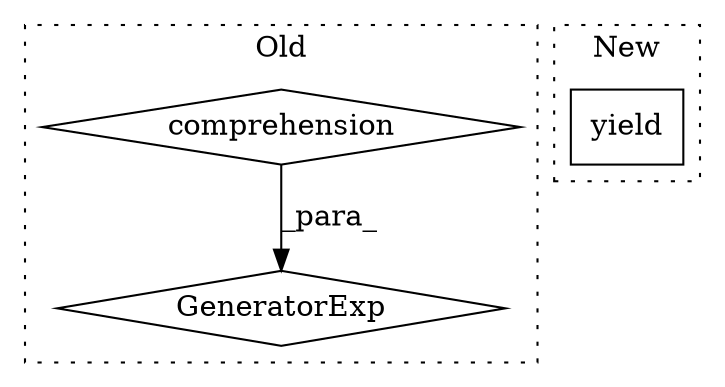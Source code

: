 digraph G {
subgraph cluster0 {
1 [label="GeneratorExp" a="55" s="16245" l="4" shape="diamond"];
3 [label="comprehension" a="45" s="16266" l="3" shape="diamond"];
label = "Old";
style="dotted";
}
subgraph cluster1 {
2 [label="yield" a="105" s="16666" l="6" shape="box"];
label = "New";
style="dotted";
}
3 -> 1 [label="_para_"];
}